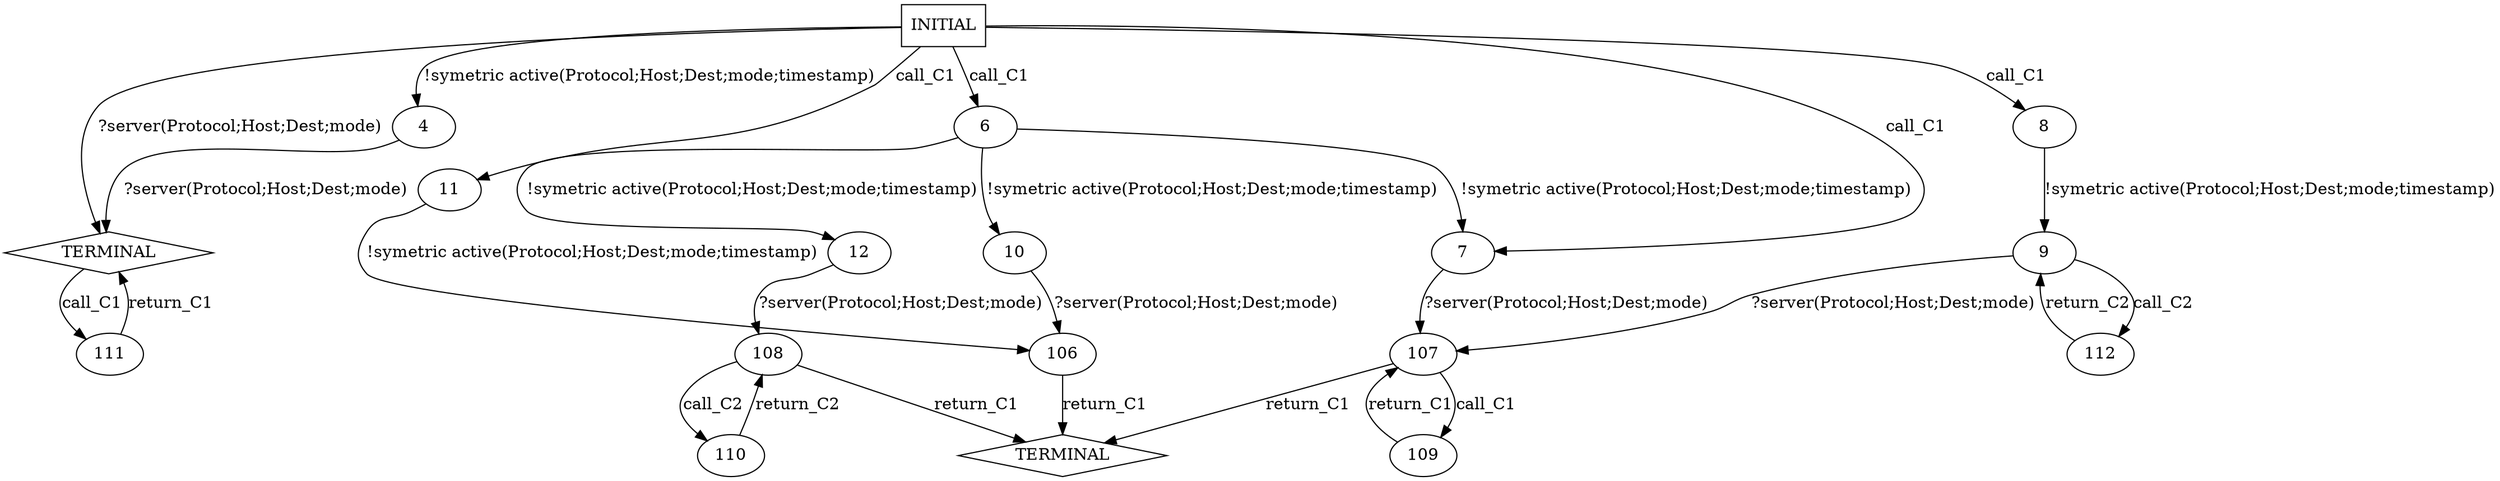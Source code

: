 digraph G {
  0 [label="INITIAL",shape=box];
  1 [label="TERMINAL",shape=diamond];
  4 [label="4"];
  5 [label="TERMINAL",shape=diamond];
  6 [label="6"];
  7 [label="7"];
  8 [label="8"];
  9 [label="9"];
  10 [label="10"];
  11 [label="11"];
  12 [label="12"];
  106 [label="106"];
  107 [label="107"];
  108 [label="108"];
  109 [label="109"];
  110 [label="110"];
  111 [label="111"];
  112 [label="112"];
0->1  [label="?server(Protocol;Host;Dest;mode)"];
0->4  [label="!symetric active(Protocol;Host;Dest;mode;timestamp)"];
4->1  [label="?server(Protocol;Host;Dest;mode)"];
6->12  [label="!symetric active(Protocol;Host;Dest;mode;timestamp)"];
6->7  [label="!symetric active(Protocol;Host;Dest;mode;timestamp)"];
6->10  [label="!symetric active(Protocol;Host;Dest;mode;timestamp)"];
7->107  [label="?server(Protocol;Host;Dest;mode)"];
8->9  [label="!symetric active(Protocol;Host;Dest;mode;timestamp)"];
9->107  [label="?server(Protocol;Host;Dest;mode)"];
10->106  [label="?server(Protocol;Host;Dest;mode)"];
11->106  [label="!symetric active(Protocol;Host;Dest;mode;timestamp)"];
12->108  [label="?server(Protocol;Host;Dest;mode)"];
0->6  [label="call_C1"];
0->11  [label="call_C1"];
0->7  [label="call_C1"];
0->8  [label="call_C1"];
106->5  [label="return_C1"];
107->5  [label="return_C1"];
108->5  [label="return_C1"];
109->107  [label="return_C1"];
107->109  [label="call_C1"];
110->108  [label="return_C2"];
108->110  [label="call_C2"];
111->1  [label="return_C1"];
1->111  [label="call_C1"];
112->9  [label="return_C2"];
9->112  [label="call_C2"];
}
